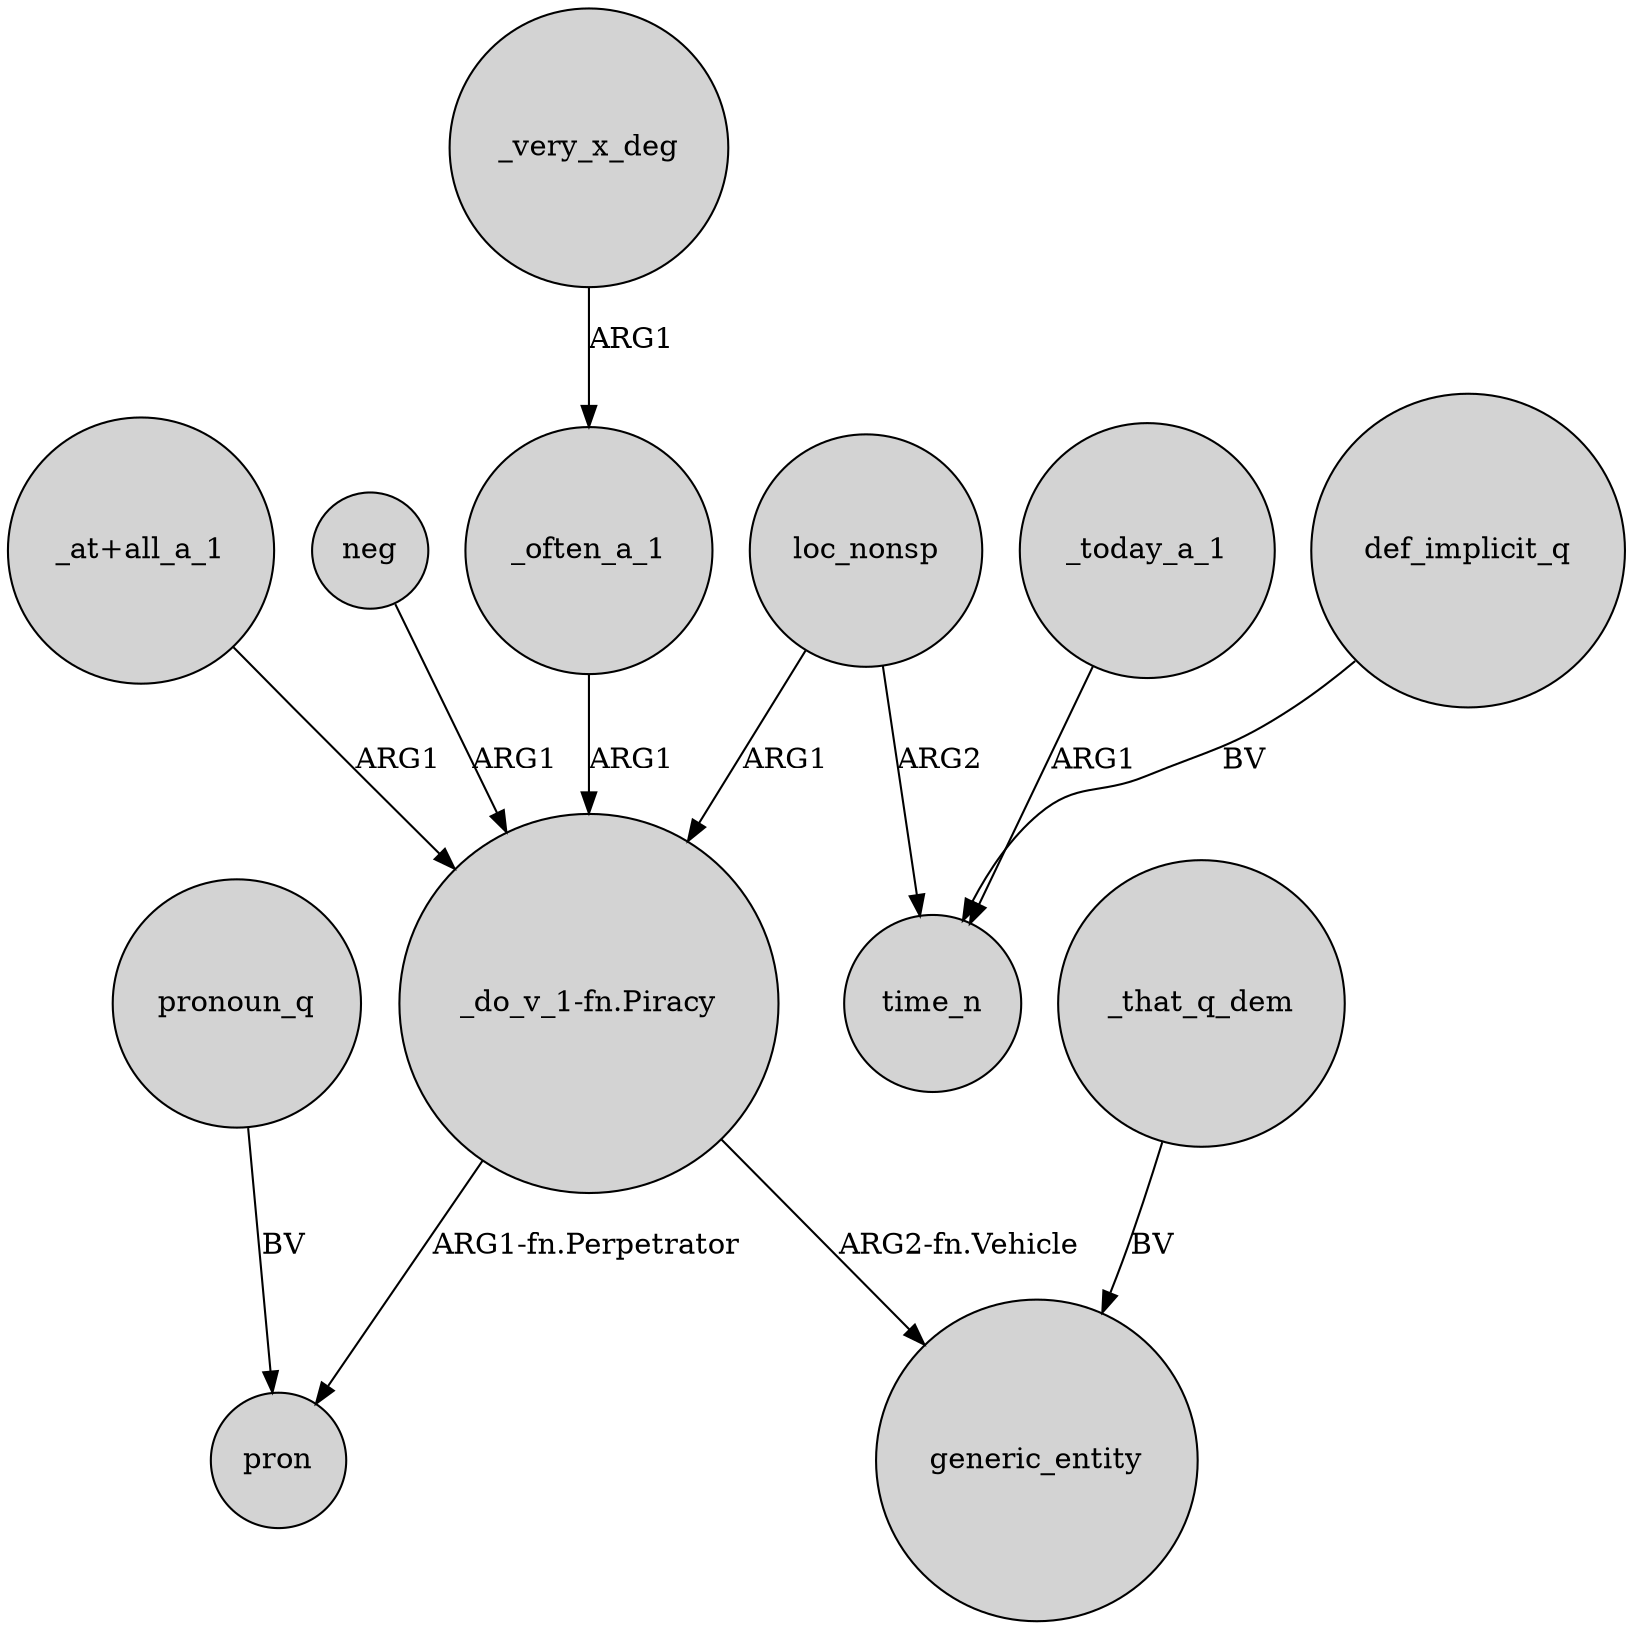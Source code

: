 digraph {
	node [shape=circle style=filled]
	_often_a_1 -> "_do_v_1-fn.Piracy" [label=ARG1]
	_today_a_1 -> time_n [label=ARG1]
	loc_nonsp -> time_n [label=ARG2]
	_very_x_deg -> _often_a_1 [label=ARG1]
	"_do_v_1-fn.Piracy" -> pron [label="ARG1-fn.Perpetrator"]
	"_at+all_a_1" -> "_do_v_1-fn.Piracy" [label=ARG1]
	_that_q_dem -> generic_entity [label=BV]
	loc_nonsp -> "_do_v_1-fn.Piracy" [label=ARG1]
	pronoun_q -> pron [label=BV]
	def_implicit_q -> time_n [label=BV]
	neg -> "_do_v_1-fn.Piracy" [label=ARG1]
	"_do_v_1-fn.Piracy" -> generic_entity [label="ARG2-fn.Vehicle"]
}
